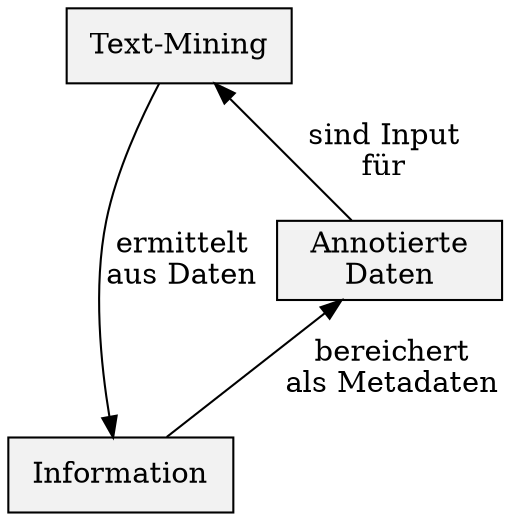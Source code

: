 digraph{
rankdir=TD
node[shape=box width=1.5 style=filled fillcolor=gray95]

TM[label="Text-Mining"]
Sem[label="Information"]
Daten[label="Annotierte\nDaten"]
    
TM->Daten[dir=back label="sind Input\nfür"]
TM->Sem[label="ermittelt\naus Daten"]
Daten->Sem[label="bereichert\nals Metadaten" dir=back arrowhead=none]


}